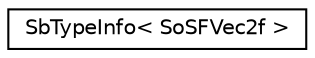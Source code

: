 digraph "Graphical Class Hierarchy"
{
 // LATEX_PDF_SIZE
  edge [fontname="Helvetica",fontsize="10",labelfontname="Helvetica",labelfontsize="10"];
  node [fontname="Helvetica",fontsize="10",shape=record];
  rankdir="LR";
  Node0 [label="SbTypeInfo\< SoSFVec2f \>",height=0.2,width=0.4,color="black", fillcolor="white", style="filled",URL="$structSbTypeInfo_3_01SoSFVec2f_01_4.html",tooltip=" "];
}
